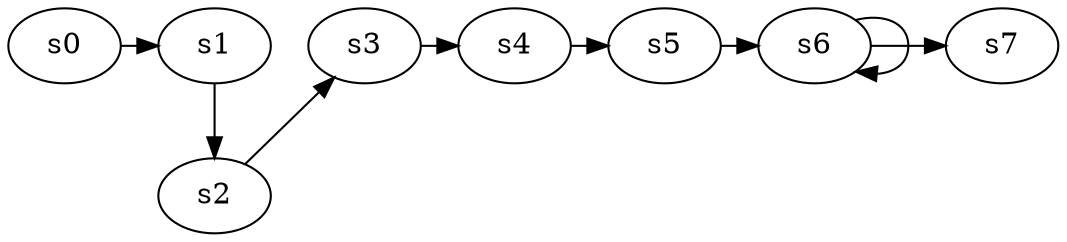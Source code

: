 digraph game_0139_chain_8 {
    s0 [name="s0", player=0];
    s1 [name="s1", player=1];
    s2 [name="s2", player=0, target=1];
    s3 [name="s3", player=1];
    s4 [name="s4", player=0];
    s5 [name="s5", player=1, target=1];
    s6 [name="s6", player=0, target=1];
    s7 [name="s7", player=1, target=1];

    s0 -> s1 [constraint="time == 19"];
    s1 -> s2;
    s2 -> s3 [constraint="time == 2 || time == 3 || time == 19"];
    s3 -> s4 [constraint="time == 11 || time == 19"];
    s4 -> s5 [constraint="time == 5"];
    s5 -> s6 [constraint="time % 5 == 3"];
    s6 -> s7 [constraint="time == 11 || time == 14 || time == 15 || time == 16 || time == 19"];
    s6 -> s6 [constraint="time % 3 == 0"];
}

